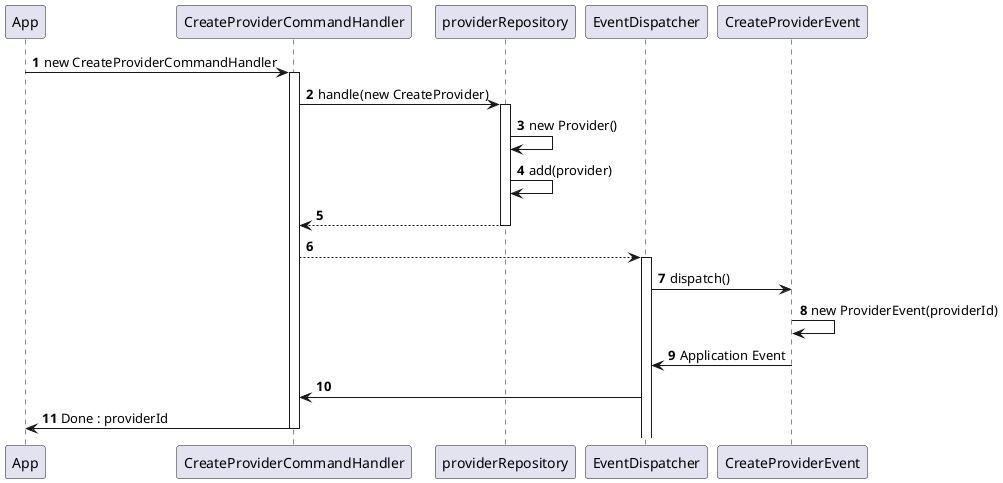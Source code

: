 @startuml
'https://plantuml.com/sequence-diagram

autonumber
App -> CreateProviderCommandHandler++ :  new CreateProviderCommandHandler

CreateProviderCommandHandler -> providerRepository++:  handle(new CreateProvider)
providerRepository -> providerRepository : new Provider()
providerRepository -> providerRepository : add(provider)
return
CreateProviderCommandHandler --> EventDispatcher :
activate EventDispatcher

EventDispatcher -> CreateProviderEvent : dispatch()
CreateProviderEvent -> CreateProviderEvent : new ProviderEvent(providerId)
CreateProviderEvent -> EventDispatcher : Application Event
deactivate CreateProviderEvent
EventDispatcher -> CreateProviderCommandHandler
CreateProviderCommandHandler -> App : Done : providerId
deactivate CreateProviderCommandHandler
@enduml
